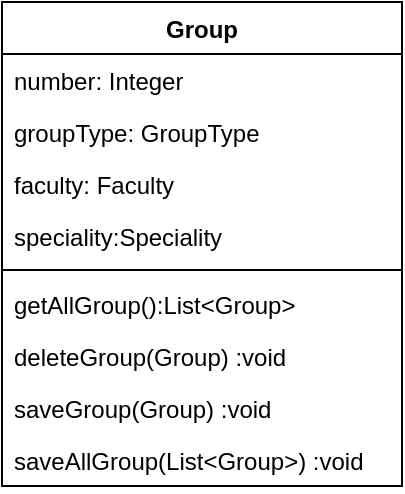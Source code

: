 <mxfile version="16.5.6" type="device"><diagram id="C5RBs43oDa-KdzZeNtuy" name="Page-1"><mxGraphModel dx="1087" dy="1651" grid="1" gridSize="10" guides="1" tooltips="1" connect="1" arrows="1" fold="1" page="1" pageScale="1" pageWidth="827" pageHeight="1169" math="0" shadow="0"><root><mxCell id="WIyWlLk6GJQsqaUBKTNV-0"/><mxCell id="WIyWlLk6GJQsqaUBKTNV-1" parent="WIyWlLk6GJQsqaUBKTNV-0"/><mxCell id="0zdL-NrVPpiziyILtXKB-0" value="Group" style="swimlane;fontStyle=1;align=center;verticalAlign=top;childLayout=stackLayout;horizontal=1;startSize=26;horizontalStack=0;resizeParent=1;resizeParentMax=0;resizeLast=0;collapsible=1;marginBottom=0;" vertex="1" parent="WIyWlLk6GJQsqaUBKTNV-1"><mxGeometry x="320" y="330" width="200" height="242" as="geometry"/></mxCell><mxCell id="0zdL-NrVPpiziyILtXKB-4" value="number: Integer" style="text;strokeColor=none;fillColor=none;align=left;verticalAlign=top;spacingLeft=4;spacingRight=4;overflow=hidden;rotatable=0;points=[[0,0.5],[1,0.5]];portConstraint=eastwest;" vertex="1" parent="0zdL-NrVPpiziyILtXKB-0"><mxGeometry y="26" width="200" height="26" as="geometry"/></mxCell><mxCell id="0zdL-NrVPpiziyILtXKB-7" value="groupType: GroupType" style="text;strokeColor=none;fillColor=none;align=left;verticalAlign=top;spacingLeft=4;spacingRight=4;overflow=hidden;rotatable=0;points=[[0,0.5],[1,0.5]];portConstraint=eastwest;" vertex="1" parent="0zdL-NrVPpiziyILtXKB-0"><mxGeometry y="52" width="200" height="26" as="geometry"/></mxCell><mxCell id="0zdL-NrVPpiziyILtXKB-6" value="faculty: Faculty" style="text;strokeColor=none;fillColor=none;align=left;verticalAlign=top;spacingLeft=4;spacingRight=4;overflow=hidden;rotatable=0;points=[[0,0.5],[1,0.5]];portConstraint=eastwest;" vertex="1" parent="0zdL-NrVPpiziyILtXKB-0"><mxGeometry y="78" width="200" height="26" as="geometry"/></mxCell><mxCell id="0zdL-NrVPpiziyILtXKB-5" value="speciality:Speciality" style="text;strokeColor=none;fillColor=none;align=left;verticalAlign=top;spacingLeft=4;spacingRight=4;overflow=hidden;rotatable=0;points=[[0,0.5],[1,0.5]];portConstraint=eastwest;" vertex="1" parent="0zdL-NrVPpiziyILtXKB-0"><mxGeometry y="104" width="200" height="26" as="geometry"/></mxCell><mxCell id="0zdL-NrVPpiziyILtXKB-2" value="" style="line;strokeWidth=1;fillColor=none;align=left;verticalAlign=middle;spacingTop=-1;spacingLeft=3;spacingRight=3;rotatable=0;labelPosition=right;points=[];portConstraint=eastwest;" vertex="1" parent="0zdL-NrVPpiziyILtXKB-0"><mxGeometry y="130" width="200" height="8" as="geometry"/></mxCell><mxCell id="0zdL-NrVPpiziyILtXKB-3" value="getAllGroup():List&lt;Group&gt; " style="text;strokeColor=none;fillColor=none;align=left;verticalAlign=top;spacingLeft=4;spacingRight=4;overflow=hidden;rotatable=0;points=[[0,0.5],[1,0.5]];portConstraint=eastwest;" vertex="1" parent="0zdL-NrVPpiziyILtXKB-0"><mxGeometry y="138" width="200" height="26" as="geometry"/></mxCell><mxCell id="0zdL-NrVPpiziyILtXKB-8" value="deleteGroup(Group) :void" style="text;strokeColor=none;fillColor=none;align=left;verticalAlign=top;spacingLeft=4;spacingRight=4;overflow=hidden;rotatable=0;points=[[0,0.5],[1,0.5]];portConstraint=eastwest;" vertex="1" parent="0zdL-NrVPpiziyILtXKB-0"><mxGeometry y="164" width="200" height="26" as="geometry"/></mxCell><mxCell id="0zdL-NrVPpiziyILtXKB-9" value="saveGroup(Group) :void" style="text;strokeColor=none;fillColor=none;align=left;verticalAlign=top;spacingLeft=4;spacingRight=4;overflow=hidden;rotatable=0;points=[[0,0.5],[1,0.5]];portConstraint=eastwest;" vertex="1" parent="0zdL-NrVPpiziyILtXKB-0"><mxGeometry y="190" width="200" height="26" as="geometry"/></mxCell><mxCell id="0zdL-NrVPpiziyILtXKB-10" value="saveAllGroup(List&lt;Group&gt;) :void" style="text;strokeColor=none;fillColor=none;align=left;verticalAlign=top;spacingLeft=4;spacingRight=4;overflow=hidden;rotatable=0;points=[[0,0.5],[1,0.5]];portConstraint=eastwest;" vertex="1" parent="0zdL-NrVPpiziyILtXKB-0"><mxGeometry y="216" width="200" height="26" as="geometry"/></mxCell></root></mxGraphModel></diagram></mxfile>